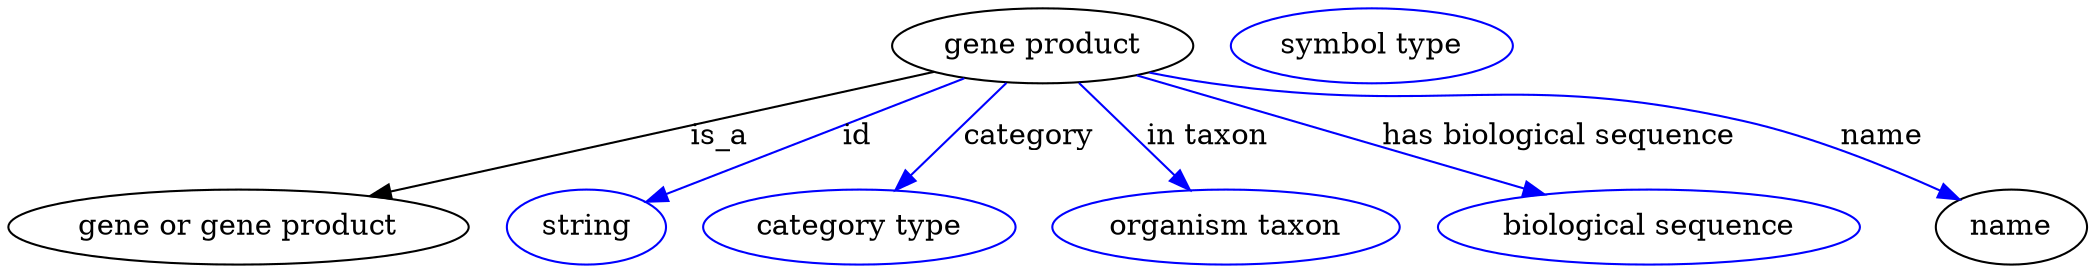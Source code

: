 digraph {
	graph [bb="0,0,803.69,123"];
	node [label="\N"];
	"gene product"	[height=0.5,
		label="gene product",
		pos="397.14,105",
		width=1.5707];
	"gene or gene product"	[height=0.5,
		pos="85.142,18",
		width=2.3651];
	"gene product" -> "gene or gene product"	[label=is_a,
		lp="271.14,61.5",
		pos="e,135.27,32.656 355.71,92.713 301.77,78.018 207.12,52.23 145.28,35.383"];
	id	[color=blue,
		height=0.5,
		label=string,
		pos="219.14,18",
		width=0.84854];
	"gene product" -> id	[color=blue,
		label=id,
		lp="324.64,61.5",
		pos="e,242.11,29.968 366.95,89.581 334.81,74.234 284.15,50.044 251.29,34.351",
		style=solid];
	category	[color=blue,
		height=0.5,
		label="category type",
		pos="326.14,18",
		width=1.6249];
	"gene product" -> category	[color=blue,
		label=category,
		lp="389.64,61.5",
		pos="e,340.14,35.758 383.12,87.207 372.71,74.75 358.36,57.573 346.67,43.574",
		style=solid];
	"in taxon"	[color=blue,
		height=0.5,
		label="organism taxon",
		pos="468.14,18",
		width=1.8234];
	"gene product" -> "in taxon"	[color=blue,
		label="in taxon",
		lp="459.64,61.5",
		pos="e,454.14,35.758 411.17,87.207 421.57,74.75 435.92,57.573 447.62,43.574",
		style=solid];
	"has biological sequence"	[color=blue,
		height=0.5,
		label="biological sequence",
		pos="632.14,18",
		width=2.2387];
	"gene product" -> "has biological sequence"	[color=blue,
		label="has biological sequence",
		lp="594.14,61.5",
		pos="e,591.46,33.714 433.09,90.998 472.86,76.613 537.22,53.333 581.95,37.154",
		style=solid];
	name	[height=0.5,
		pos="773.14,18",
		width=0.84854];
	"gene product" -> name	[color=blue,
		label=name,
		lp="718.64,61.5",
		pos="e,752.03,31.208 437.48,92.338 445.59,90.308 454.1,88.402 462.14,87 550.5,71.6 576.42,91.882 663.14,69 691.41,61.541 721.5,47.383 \
743.06,36.032",
		style=solid];
	"macromolecular machine_name"	[color=blue,
		height=0.5,
		label="symbol type",
		pos="526.14,105",
		width=1.5165];
}
